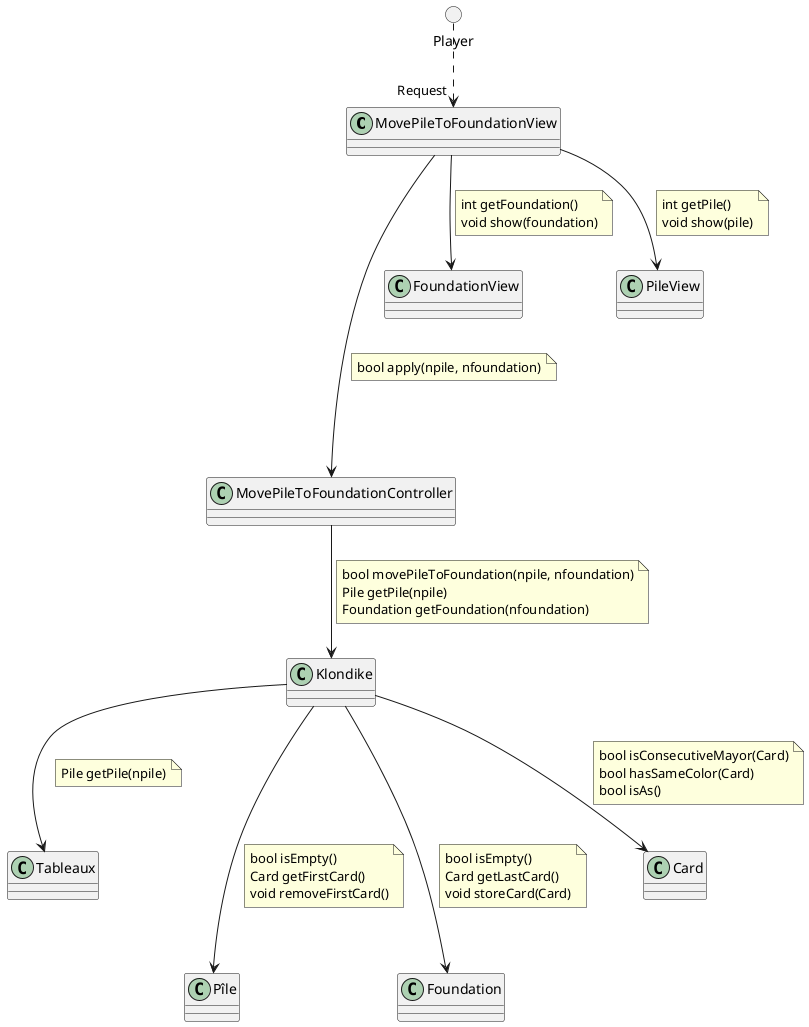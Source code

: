 @startuml
class MovePileToFoundationView
class MovePileToFoundationController
class Klondike
circle Player

Player ..> "Request" MovePileToFoundationView

MovePileToFoundationView --> FoundationView
note on link: int getFoundation()\nvoid show(foundation)

MovePileToFoundationView --> PileView
note on link: int getPile()\nvoid show(pile)

MovePileToFoundationView ----> MovePileToFoundationController
note on link: bool apply(npile, nfoundation)

MovePileToFoundationController --> Klondike
note on link: bool movePileToFoundation(npile, nfoundation)\nPile getPile(npile)\nFoundation getFoundation(nfoundation)

class Klondike

Klondike --> Tableaux
note on link: Pile getPile(npile)

Klondike ---> Pîle
note on link: bool isEmpty()\nCard getFirstCard()\nvoid removeFirstCard()

Klondike ---> Foundation
note on link: bool isEmpty()\nCard getLastCard()\nvoid storeCard(Card)

Klondike --> Card
note on link: bool isConsecutiveMayor(Card)\nbool hasSameColor(Card)\nbool isAs()

@enduml